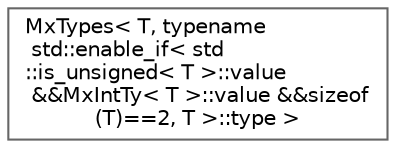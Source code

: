 digraph "Graphical Class Hierarchy"
{
 // LATEX_PDF_SIZE
  bgcolor="transparent";
  edge [fontname=Helvetica,fontsize=10,labelfontname=Helvetica,labelfontsize=10];
  node [fontname=Helvetica,fontsize=10,shape=box,height=0.2,width=0.4];
  rankdir="LR";
  Node0 [id="Node000000",label="MxTypes\< T, typename\l std::enable_if\< std\l::is_unsigned\< T \>::value\l &&MxIntTy\< T \>::value &&sizeof\l(T)==2, T \>::type \>",height=0.2,width=0.4,color="grey40", fillcolor="white", style="filled",URL="$structmexplus_1_1_mx_types_3_01_t_00_01typename_01std_1_1enable__if_3_01std_1_1is__unsigned_3_0167db4aea46ee764e81d44fa9888aa6e7.html",tooltip=" "];
}
